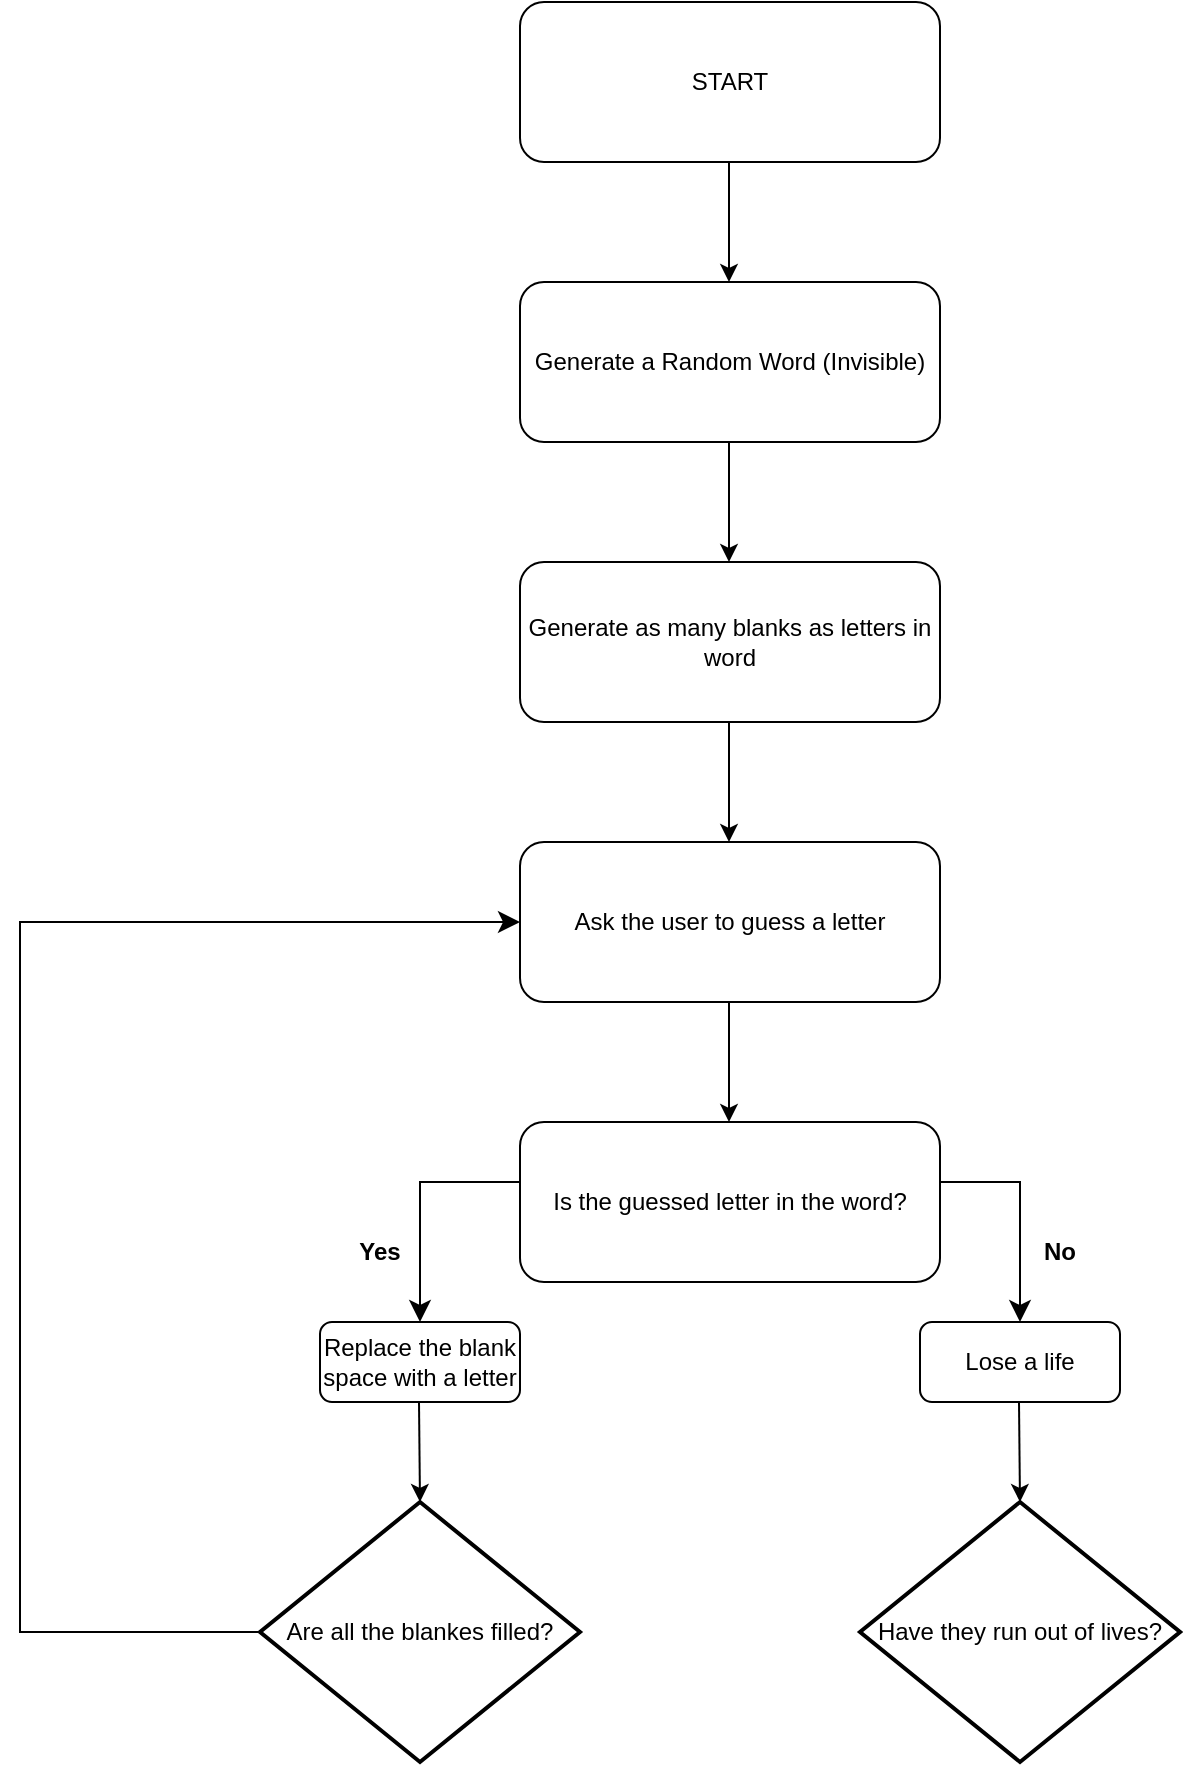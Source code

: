 <mxfile version="23.1.1" type="github">
  <diagram name="‫עמוד-1‬" id="8Dep6BcAxHNIvqIjdbL4">
    <mxGraphModel dx="1434" dy="1907" grid="1" gridSize="10" guides="1" tooltips="1" connect="1" arrows="1" fold="1" page="1" pageScale="1" pageWidth="827" pageHeight="1169" math="0" shadow="0">
      <root>
        <mxCell id="0" />
        <mxCell id="1" parent="0" />
        <mxCell id="vPuH9uu4FS5RHY2r20fB-1" value="START" style="rounded=1;whiteSpace=wrap;html=1;" vertex="1" parent="1">
          <mxGeometry x="320" y="-1110" width="210" height="80" as="geometry" />
        </mxCell>
        <mxCell id="vPuH9uu4FS5RHY2r20fB-4" value="" style="endArrow=classic;html=1;rounded=0;" edge="1" parent="1">
          <mxGeometry width="50" height="50" relative="1" as="geometry">
            <mxPoint x="424.5" y="-1030" as="sourcePoint" />
            <mxPoint x="424.5" y="-970" as="targetPoint" />
          </mxGeometry>
        </mxCell>
        <mxCell id="vPuH9uu4FS5RHY2r20fB-5" value="Generate a Random Word (Invisible)" style="rounded=1;whiteSpace=wrap;html=1;" vertex="1" parent="1">
          <mxGeometry x="320" y="-970" width="210" height="80" as="geometry" />
        </mxCell>
        <mxCell id="vPuH9uu4FS5RHY2r20fB-6" value="" style="endArrow=classic;html=1;rounded=0;" edge="1" parent="1">
          <mxGeometry width="50" height="50" relative="1" as="geometry">
            <mxPoint x="424.5" y="-890" as="sourcePoint" />
            <mxPoint x="424.5" y="-830" as="targetPoint" />
          </mxGeometry>
        </mxCell>
        <mxCell id="vPuH9uu4FS5RHY2r20fB-7" value="Generate as many blanks as letters in word" style="rounded=1;whiteSpace=wrap;html=1;" vertex="1" parent="1">
          <mxGeometry x="320" y="-830" width="210" height="80" as="geometry" />
        </mxCell>
        <mxCell id="vPuH9uu4FS5RHY2r20fB-8" value="" style="endArrow=classic;html=1;rounded=0;" edge="1" parent="1">
          <mxGeometry width="50" height="50" relative="1" as="geometry">
            <mxPoint x="424.5" y="-750" as="sourcePoint" />
            <mxPoint x="424.5" y="-690" as="targetPoint" />
          </mxGeometry>
        </mxCell>
        <mxCell id="vPuH9uu4FS5RHY2r20fB-9" value="Ask the user to guess a letter" style="rounded=1;whiteSpace=wrap;html=1;" vertex="1" parent="1">
          <mxGeometry x="320" y="-690" width="210" height="80" as="geometry" />
        </mxCell>
        <mxCell id="vPuH9uu4FS5RHY2r20fB-10" value="" style="endArrow=classic;html=1;rounded=0;" edge="1" parent="1">
          <mxGeometry width="50" height="50" relative="1" as="geometry">
            <mxPoint x="424.5" y="-610" as="sourcePoint" />
            <mxPoint x="424.5" y="-550" as="targetPoint" />
          </mxGeometry>
        </mxCell>
        <mxCell id="vPuH9uu4FS5RHY2r20fB-11" value="Is the guessed letter in the word?" style="rounded=1;whiteSpace=wrap;html=1;" vertex="1" parent="1">
          <mxGeometry x="320" y="-550" width="210" height="80" as="geometry" />
        </mxCell>
        <mxCell id="vPuH9uu4FS5RHY2r20fB-13" value="" style="edgeStyle=segmentEdgeStyle;endArrow=classic;html=1;curved=0;rounded=0;endSize=8;startSize=8;" edge="1" parent="1">
          <mxGeometry width="50" height="50" relative="1" as="geometry">
            <mxPoint x="530" y="-520" as="sourcePoint" />
            <mxPoint x="570" y="-450" as="targetPoint" />
          </mxGeometry>
        </mxCell>
        <mxCell id="vPuH9uu4FS5RHY2r20fB-14" value="Lose a life" style="rounded=1;whiteSpace=wrap;html=1;" vertex="1" parent="1">
          <mxGeometry x="520" y="-450" width="100" height="40" as="geometry" />
        </mxCell>
        <mxCell id="vPuH9uu4FS5RHY2r20fB-15" value="" style="edgeStyle=segmentEdgeStyle;endArrow=classic;html=1;curved=0;rounded=0;endSize=8;startSize=8;" edge="1" parent="1">
          <mxGeometry width="50" height="50" relative="1" as="geometry">
            <mxPoint x="320" y="-520" as="sourcePoint" />
            <mxPoint x="270" y="-450" as="targetPoint" />
          </mxGeometry>
        </mxCell>
        <mxCell id="vPuH9uu4FS5RHY2r20fB-16" value="Replace the blank space with a letter" style="rounded=1;whiteSpace=wrap;html=1;" vertex="1" parent="1">
          <mxGeometry x="220" y="-450" width="100" height="40" as="geometry" />
        </mxCell>
        <mxCell id="vPuH9uu4FS5RHY2r20fB-18" value="&lt;b&gt;Yes&lt;/b&gt;" style="text;strokeColor=none;align=center;fillColor=none;html=1;verticalAlign=middle;whiteSpace=wrap;rounded=0;" vertex="1" parent="1">
          <mxGeometry x="220" y="-500" width="60" height="30" as="geometry" />
        </mxCell>
        <mxCell id="vPuH9uu4FS5RHY2r20fB-19" value="&lt;b&gt;No&lt;/b&gt;" style="text;strokeColor=none;align=center;fillColor=none;html=1;verticalAlign=middle;whiteSpace=wrap;rounded=0;" vertex="1" parent="1">
          <mxGeometry x="560" y="-500" width="60" height="30" as="geometry" />
        </mxCell>
        <mxCell id="vPuH9uu4FS5RHY2r20fB-20" value="" style="endArrow=classic;html=1;rounded=0;" edge="1" parent="1">
          <mxGeometry width="50" height="50" relative="1" as="geometry">
            <mxPoint x="269.5" y="-410" as="sourcePoint" />
            <mxPoint x="270" y="-360" as="targetPoint" />
          </mxGeometry>
        </mxCell>
        <mxCell id="vPuH9uu4FS5RHY2r20fB-23" value="Are all the blankes filled?" style="strokeWidth=2;html=1;shape=mxgraph.flowchart.decision;whiteSpace=wrap;" vertex="1" parent="1">
          <mxGeometry x="190" y="-360" width="160" height="130" as="geometry" />
        </mxCell>
        <mxCell id="vPuH9uu4FS5RHY2r20fB-24" value="Have they run out of lives?" style="strokeWidth=2;html=1;shape=mxgraph.flowchart.decision;whiteSpace=wrap;" vertex="1" parent="1">
          <mxGeometry x="490" y="-360" width="160" height="130" as="geometry" />
        </mxCell>
        <mxCell id="vPuH9uu4FS5RHY2r20fB-25" value="" style="endArrow=classic;html=1;rounded=0;" edge="1" parent="1">
          <mxGeometry width="50" height="50" relative="1" as="geometry">
            <mxPoint x="569.5" y="-410" as="sourcePoint" />
            <mxPoint x="570" y="-360" as="targetPoint" />
          </mxGeometry>
        </mxCell>
        <mxCell id="vPuH9uu4FS5RHY2r20fB-28" value="" style="edgeStyle=elbowEdgeStyle;elbow=horizontal;endArrow=classic;html=1;curved=0;rounded=0;endSize=8;startSize=8;entryX=0;entryY=0.5;entryDx=0;entryDy=0;exitX=0;exitY=0.5;exitDx=0;exitDy=0;exitPerimeter=0;" edge="1" parent="1" source="vPuH9uu4FS5RHY2r20fB-23" target="vPuH9uu4FS5RHY2r20fB-9">
          <mxGeometry width="50" height="50" relative="1" as="geometry">
            <mxPoint x="130" y="-290" as="sourcePoint" />
            <mxPoint x="120" y="-350" as="targetPoint" />
            <Array as="points">
              <mxPoint x="70" y="-460" />
            </Array>
          </mxGeometry>
        </mxCell>
      </root>
    </mxGraphModel>
  </diagram>
</mxfile>
